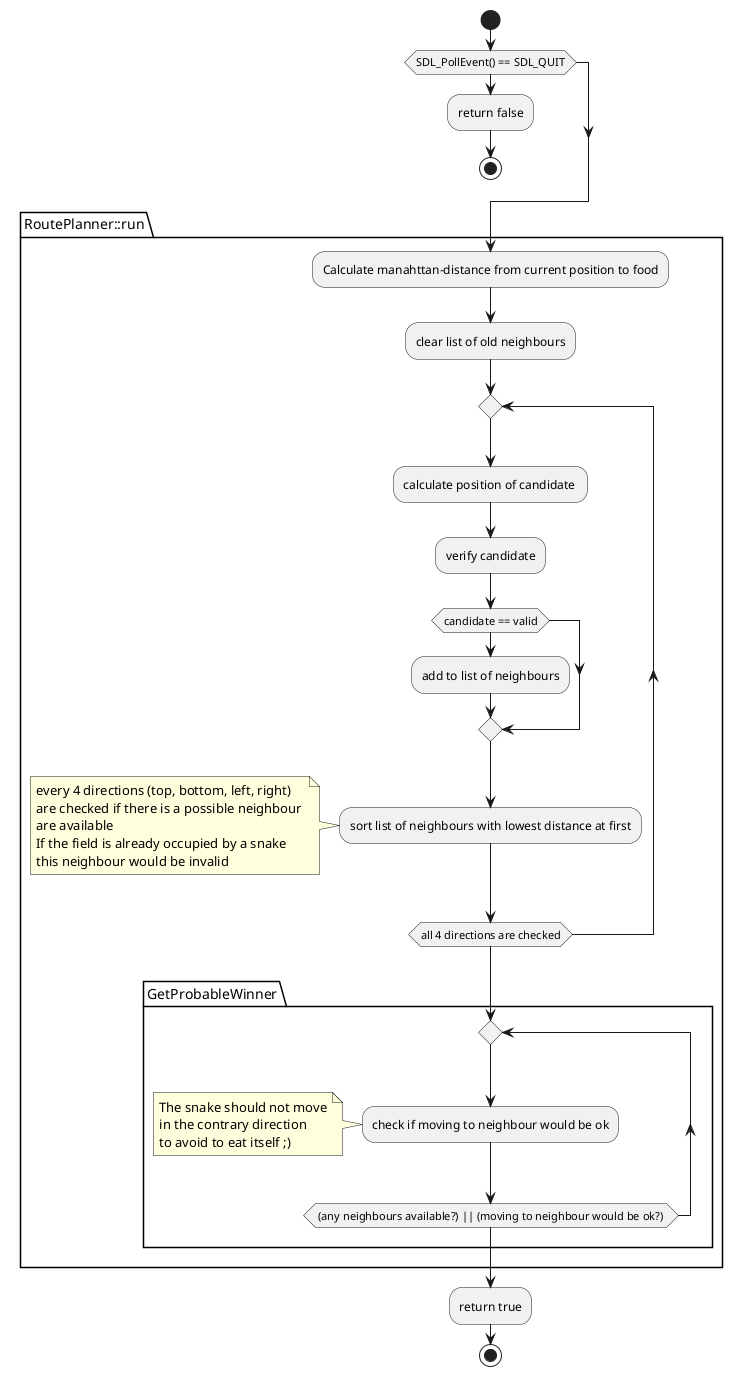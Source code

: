 @startuml
start
if (SDL_PollEvent() == SDL_QUIT) then
    :return false;
    stop
endif 
package RoutePlanner::run {
    :Calculate manahttan-distance from current position to food;
    :clear list of old neighbours;
    repeat 
        :calculate position of candidate ;
        :verify candidate;
        if (candidate == valid) then
            :add to list of neighbours;
        endif
        :sort list of neighbours with lowest distance at first;
        note left
            every 4 directions (top, bottom, left, right)
            are checked if there is a possible neighbour 
            are available
            If the field is already occupied by a snake 
            this neighbour would be invalid
        end note
    repeat while (all 4 directions are checked)
    package GetProbableWinner {
        repeat
            :check if moving to neighbour would be ok;
            
            note left
                The snake should not move
                in the contrary direction 
                to avoid to eat itself ;)
            end note
        repeat while ( (any neighbours available?) || (moving to neighbour would be ok?) )
    }
}
:return true;
stop
@enduml